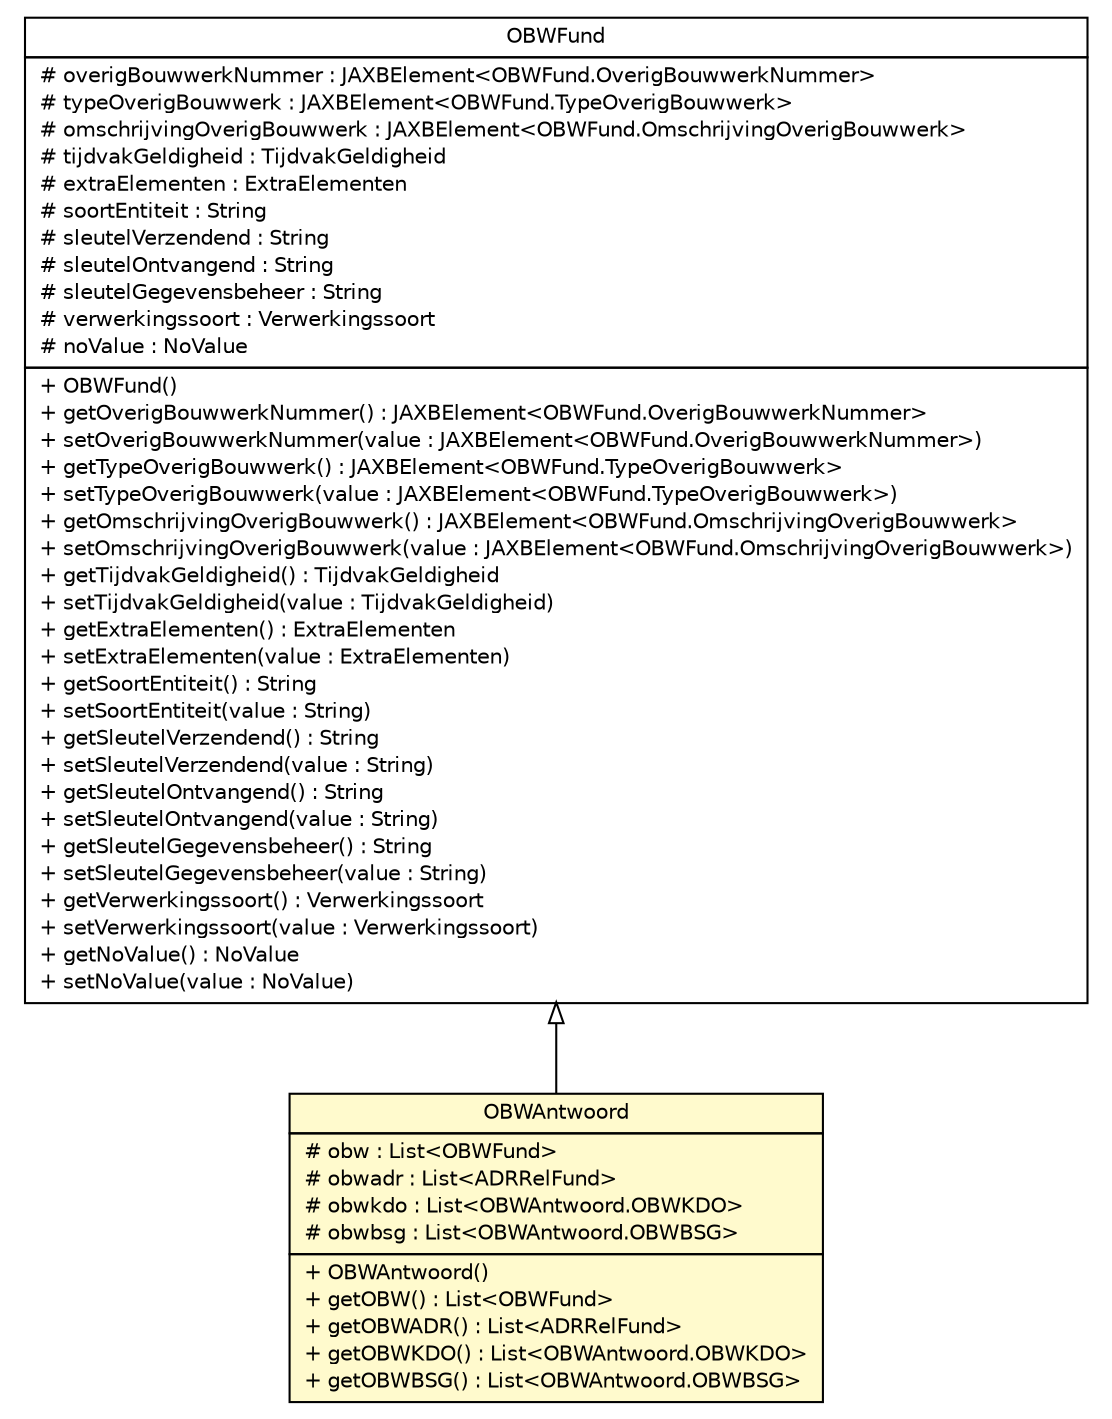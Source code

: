 #!/usr/local/bin/dot
#
# Class diagram 
# Generated by UMLGraph version R5_6-24-gf6e263 (http://www.umlgraph.org/)
#

digraph G {
	edge [fontname="Helvetica",fontsize=10,labelfontname="Helvetica",labelfontsize=10];
	node [fontname="Helvetica",fontsize=10,shape=plaintext];
	nodesep=0.25;
	ranksep=0.5;
	// nl.egem.stuf.sector.bg._0204.OBWAntwoord
	c130653 [label=<<table title="nl.egem.stuf.sector.bg._0204.OBWAntwoord" border="0" cellborder="1" cellspacing="0" cellpadding="2" port="p" bgcolor="lemonChiffon" href="./OBWAntwoord.html">
		<tr><td><table border="0" cellspacing="0" cellpadding="1">
<tr><td align="center" balign="center"> OBWAntwoord </td></tr>
		</table></td></tr>
		<tr><td><table border="0" cellspacing="0" cellpadding="1">
<tr><td align="left" balign="left"> # obw : List&lt;OBWFund&gt; </td></tr>
<tr><td align="left" balign="left"> # obwadr : List&lt;ADRRelFund&gt; </td></tr>
<tr><td align="left" balign="left"> # obwkdo : List&lt;OBWAntwoord.OBWKDO&gt; </td></tr>
<tr><td align="left" balign="left"> # obwbsg : List&lt;OBWAntwoord.OBWBSG&gt; </td></tr>
		</table></td></tr>
		<tr><td><table border="0" cellspacing="0" cellpadding="1">
<tr><td align="left" balign="left"> + OBWAntwoord() </td></tr>
<tr><td align="left" balign="left"> + getOBW() : List&lt;OBWFund&gt; </td></tr>
<tr><td align="left" balign="left"> + getOBWADR() : List&lt;ADRRelFund&gt; </td></tr>
<tr><td align="left" balign="left"> + getOBWKDO() : List&lt;OBWAntwoord.OBWKDO&gt; </td></tr>
<tr><td align="left" balign="left"> + getOBWBSG() : List&lt;OBWAntwoord.OBWBSG&gt; </td></tr>
		</table></td></tr>
		</table>>, URL="./OBWAntwoord.html", fontname="Helvetica", fontcolor="black", fontsize=10.0];
	// nl.egem.stuf.sector.bg._0204.OBWFund
	c130741 [label=<<table title="nl.egem.stuf.sector.bg._0204.OBWFund" border="0" cellborder="1" cellspacing="0" cellpadding="2" port="p" href="./OBWFund.html">
		<tr><td><table border="0" cellspacing="0" cellpadding="1">
<tr><td align="center" balign="center"> OBWFund </td></tr>
		</table></td></tr>
		<tr><td><table border="0" cellspacing="0" cellpadding="1">
<tr><td align="left" balign="left"> # overigBouwwerkNummer : JAXBElement&lt;OBWFund.OverigBouwwerkNummer&gt; </td></tr>
<tr><td align="left" balign="left"> # typeOverigBouwwerk : JAXBElement&lt;OBWFund.TypeOverigBouwwerk&gt; </td></tr>
<tr><td align="left" balign="left"> # omschrijvingOverigBouwwerk : JAXBElement&lt;OBWFund.OmschrijvingOverigBouwwerk&gt; </td></tr>
<tr><td align="left" balign="left"> # tijdvakGeldigheid : TijdvakGeldigheid </td></tr>
<tr><td align="left" balign="left"> # extraElementen : ExtraElementen </td></tr>
<tr><td align="left" balign="left"> # soortEntiteit : String </td></tr>
<tr><td align="left" balign="left"> # sleutelVerzendend : String </td></tr>
<tr><td align="left" balign="left"> # sleutelOntvangend : String </td></tr>
<tr><td align="left" balign="left"> # sleutelGegevensbeheer : String </td></tr>
<tr><td align="left" balign="left"> # verwerkingssoort : Verwerkingssoort </td></tr>
<tr><td align="left" balign="left"> # noValue : NoValue </td></tr>
		</table></td></tr>
		<tr><td><table border="0" cellspacing="0" cellpadding="1">
<tr><td align="left" balign="left"> + OBWFund() </td></tr>
<tr><td align="left" balign="left"> + getOverigBouwwerkNummer() : JAXBElement&lt;OBWFund.OverigBouwwerkNummer&gt; </td></tr>
<tr><td align="left" balign="left"> + setOverigBouwwerkNummer(value : JAXBElement&lt;OBWFund.OverigBouwwerkNummer&gt;) </td></tr>
<tr><td align="left" balign="left"> + getTypeOverigBouwwerk() : JAXBElement&lt;OBWFund.TypeOverigBouwwerk&gt; </td></tr>
<tr><td align="left" balign="left"> + setTypeOverigBouwwerk(value : JAXBElement&lt;OBWFund.TypeOverigBouwwerk&gt;) </td></tr>
<tr><td align="left" balign="left"> + getOmschrijvingOverigBouwwerk() : JAXBElement&lt;OBWFund.OmschrijvingOverigBouwwerk&gt; </td></tr>
<tr><td align="left" balign="left"> + setOmschrijvingOverigBouwwerk(value : JAXBElement&lt;OBWFund.OmschrijvingOverigBouwwerk&gt;) </td></tr>
<tr><td align="left" balign="left"> + getTijdvakGeldigheid() : TijdvakGeldigheid </td></tr>
<tr><td align="left" balign="left"> + setTijdvakGeldigheid(value : TijdvakGeldigheid) </td></tr>
<tr><td align="left" balign="left"> + getExtraElementen() : ExtraElementen </td></tr>
<tr><td align="left" balign="left"> + setExtraElementen(value : ExtraElementen) </td></tr>
<tr><td align="left" balign="left"> + getSoortEntiteit() : String </td></tr>
<tr><td align="left" balign="left"> + setSoortEntiteit(value : String) </td></tr>
<tr><td align="left" balign="left"> + getSleutelVerzendend() : String </td></tr>
<tr><td align="left" balign="left"> + setSleutelVerzendend(value : String) </td></tr>
<tr><td align="left" balign="left"> + getSleutelOntvangend() : String </td></tr>
<tr><td align="left" balign="left"> + setSleutelOntvangend(value : String) </td></tr>
<tr><td align="left" balign="left"> + getSleutelGegevensbeheer() : String </td></tr>
<tr><td align="left" balign="left"> + setSleutelGegevensbeheer(value : String) </td></tr>
<tr><td align="left" balign="left"> + getVerwerkingssoort() : Verwerkingssoort </td></tr>
<tr><td align="left" balign="left"> + setVerwerkingssoort(value : Verwerkingssoort) </td></tr>
<tr><td align="left" balign="left"> + getNoValue() : NoValue </td></tr>
<tr><td align="left" balign="left"> + setNoValue(value : NoValue) </td></tr>
		</table></td></tr>
		</table>>, URL="./OBWFund.html", fontname="Helvetica", fontcolor="black", fontsize=10.0];
	//nl.egem.stuf.sector.bg._0204.OBWAntwoord extends nl.egem.stuf.sector.bg._0204.OBWFund
	c130741:p -> c130653:p [dir=back,arrowtail=empty];
}

